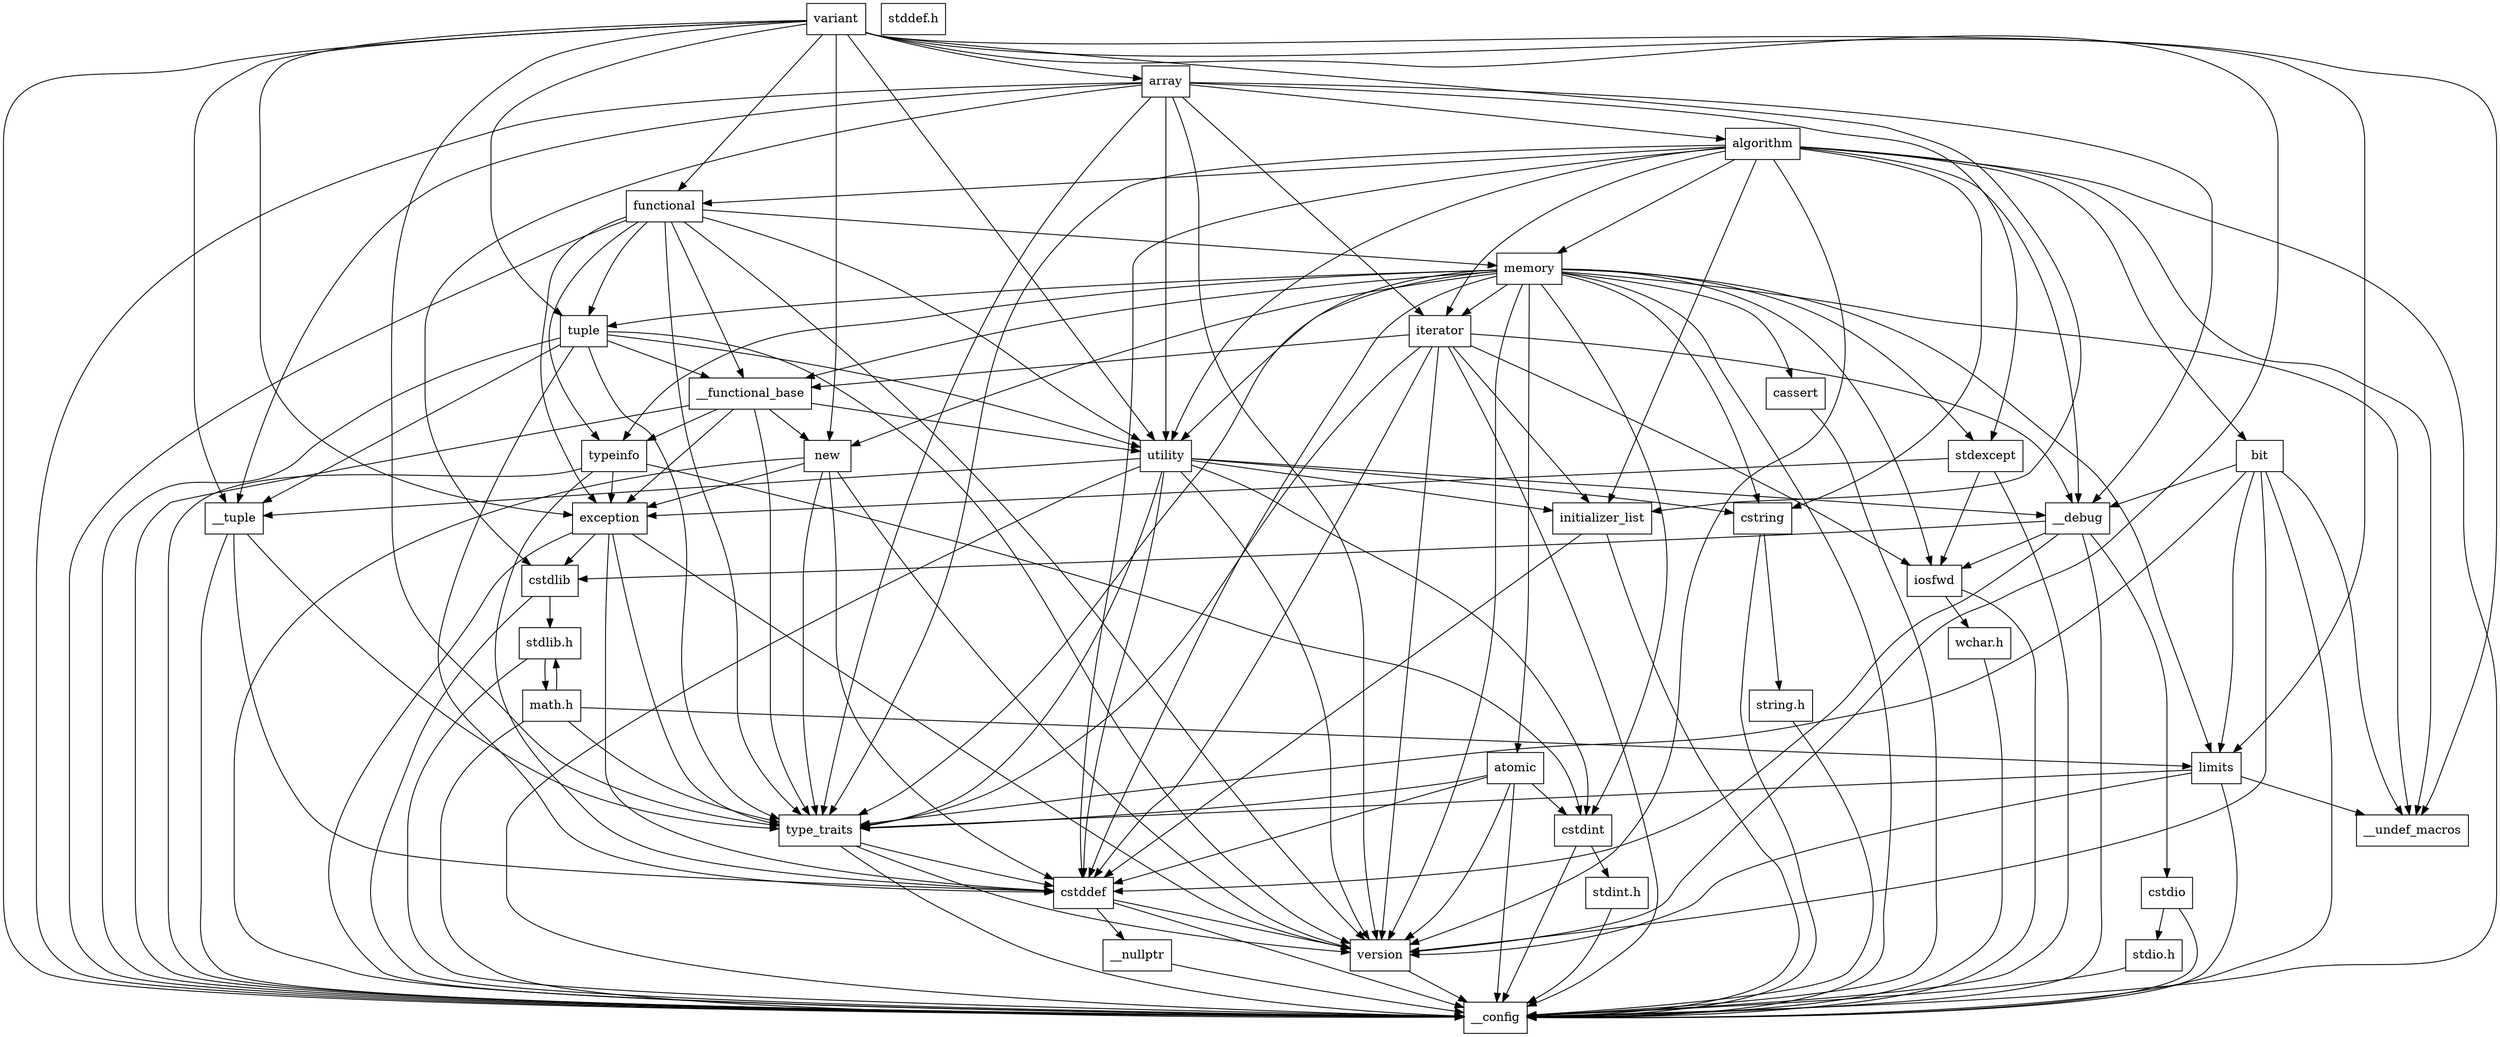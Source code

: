 digraph "dependencies" {
  header_1 [ shape="box", label="variant"];
  header_2 [ shape="box", label="__config"];
  header_11 [ shape="box", label="__tuple"];
  header_12 [ shape="box", label="cstddef"];
  header_13 [ shape="box", label="version"];
  header_16 [ shape="box", label="__nullptr"];
  header_17 [ shape="box", label="type_traits"];
  header_18 [ shape="box", label="array"];
  header_19 [ shape="box", label="utility"];
  header_20 [ shape="box", label="initializer_list"];
  header_21 [ shape="box", label="cstring"];
  header_22 [ shape="box", label="string.h"];
  header_25 [ shape="box", label="stddef.h"];
  header_29 [ shape="box", label="cstdint"];
  header_30 [ shape="box", label="stdint.h"];
  header_38 [ shape="box", label="__debug"];
  header_39 [ shape="box", label="iosfwd"];
  header_40 [ shape="box", label="wchar.h"];
  header_50 [ shape="box", label="cstdlib"];
  header_51 [ shape="box", label="stdlib.h"];
  header_76 [ shape="box", label="math.h"];
  header_88 [ shape="box", label="limits"];
  header_89 [ shape="box", label="__undef_macros"];
  header_90 [ shape="box", label="cstdio"];
  header_91 [ shape="box", label="stdio.h"];
  header_100 [ shape="box", label="iterator"];
  header_101 [ shape="box", label="__functional_base"];
  header_102 [ shape="box", label="typeinfo"];
  header_103 [ shape="box", label="exception"];
  header_104 [ shape="box", label="new"];
  header_105 [ shape="box", label="algorithm"];
  header_106 [ shape="box", label="memory"];
  header_107 [ shape="box", label="tuple"];
  header_108 [ shape="box", label="stdexcept"];
  header_109 [ shape="box", label="cassert"];
  header_111 [ shape="box", label="atomic"];
  header_112 [ shape="box", label="functional"];
  header_113 [ shape="box", label="bit"];
  header_91 -> header_2;
  header_88 -> header_2;
  header_88 -> header_17;
  header_88 -> header_89;
  header_88 -> header_13;
  header_16 -> header_2;
  header_13 -> header_2;
  header_112 -> header_2;
  header_112 -> header_17;
  header_112 -> header_102;
  header_112 -> header_103;
  header_112 -> header_106;
  header_112 -> header_107;
  header_112 -> header_19;
  header_112 -> header_13;
  header_112 -> header_101;
  header_101 -> header_2;
  header_101 -> header_17;
  header_101 -> header_102;
  header_101 -> header_103;
  header_101 -> header_104;
  header_101 -> header_19;
  header_39 -> header_2;
  header_39 -> header_40;
  header_100 -> header_2;
  header_100 -> header_39;
  header_100 -> header_101;
  header_100 -> header_17;
  header_100 -> header_12;
  header_100 -> header_20;
  header_100 -> header_13;
  header_100 -> header_38;
  header_50 -> header_2;
  header_50 -> header_51;
  header_38 -> header_2;
  header_38 -> header_39;
  header_38 -> header_50;
  header_38 -> header_90;
  header_38 -> header_12;
  header_104 -> header_2;
  header_104 -> header_103;
  header_104 -> header_17;
  header_104 -> header_12;
  header_104 -> header_13;
  header_90 -> header_2;
  header_90 -> header_91;
  header_107 -> header_2;
  header_107 -> header_11;
  header_107 -> header_12;
  header_107 -> header_17;
  header_107 -> header_101;
  header_107 -> header_19;
  header_107 -> header_13;
  header_12 -> header_2;
  header_12 -> header_13;
  header_12 -> header_16;
  header_108 -> header_2;
  header_108 -> header_103;
  header_108 -> header_39;
  header_29 -> header_2;
  header_29 -> header_30;
  header_30 -> header_2;
  header_76 -> header_2;
  header_76 -> header_51;
  header_76 -> header_17;
  header_76 -> header_88;
  header_105 -> header_2;
  header_105 -> header_20;
  header_105 -> header_17;
  header_105 -> header_21;
  header_105 -> header_19;
  header_105 -> header_106;
  header_105 -> header_112;
  header_105 -> header_100;
  header_105 -> header_12;
  header_105 -> header_113;
  header_105 -> header_13;
  header_105 -> header_38;
  header_105 -> header_89;
  header_11 -> header_2;
  header_11 -> header_12;
  header_11 -> header_17;
  header_17 -> header_2;
  header_17 -> header_12;
  header_17 -> header_13;
  header_51 -> header_2;
  header_51 -> header_76;
  header_109 -> header_2;
  header_106 -> header_2;
  header_106 -> header_17;
  header_106 -> header_102;
  header_106 -> header_12;
  header_106 -> header_29;
  header_106 -> header_104;
  header_106 -> header_19;
  header_106 -> header_88;
  header_106 -> header_100;
  header_106 -> header_101;
  header_106 -> header_39;
  header_106 -> header_107;
  header_106 -> header_108;
  header_106 -> header_21;
  header_106 -> header_109;
  header_106 -> header_111;
  header_106 -> header_13;
  header_106 -> header_89;
  header_111 -> header_2;
  header_111 -> header_12;
  header_111 -> header_29;
  header_111 -> header_17;
  header_111 -> header_13;
  header_40 -> header_2;
  header_22 -> header_2;
  header_18 -> header_2;
  header_18 -> header_11;
  header_18 -> header_17;
  header_18 -> header_19;
  header_18 -> header_100;
  header_18 -> header_105;
  header_18 -> header_108;
  header_18 -> header_50;
  header_18 -> header_13;
  header_18 -> header_38;
  header_20 -> header_2;
  header_20 -> header_12;
  header_103 -> header_2;
  header_103 -> header_12;
  header_103 -> header_50;
  header_103 -> header_17;
  header_103 -> header_13;
  header_113 -> header_2;
  header_113 -> header_88;
  header_113 -> header_17;
  header_113 -> header_13;
  header_113 -> header_38;
  header_113 -> header_89;
  header_19 -> header_2;
  header_19 -> header_11;
  header_19 -> header_17;
  header_19 -> header_20;
  header_19 -> header_12;
  header_19 -> header_21;
  header_19 -> header_29;
  header_19 -> header_13;
  header_19 -> header_38;
  header_102 -> header_2;
  header_102 -> header_103;
  header_102 -> header_12;
  header_102 -> header_29;
  header_1 -> header_2;
  header_1 -> header_11;
  header_1 -> header_18;
  header_1 -> header_103;
  header_1 -> header_112;
  header_1 -> header_20;
  header_1 -> header_104;
  header_1 -> header_107;
  header_1 -> header_17;
  header_1 -> header_19;
  header_1 -> header_88;
  header_1 -> header_13;
  header_1 -> header_89;
  header_21 -> header_2;
  header_21 -> header_22;
}